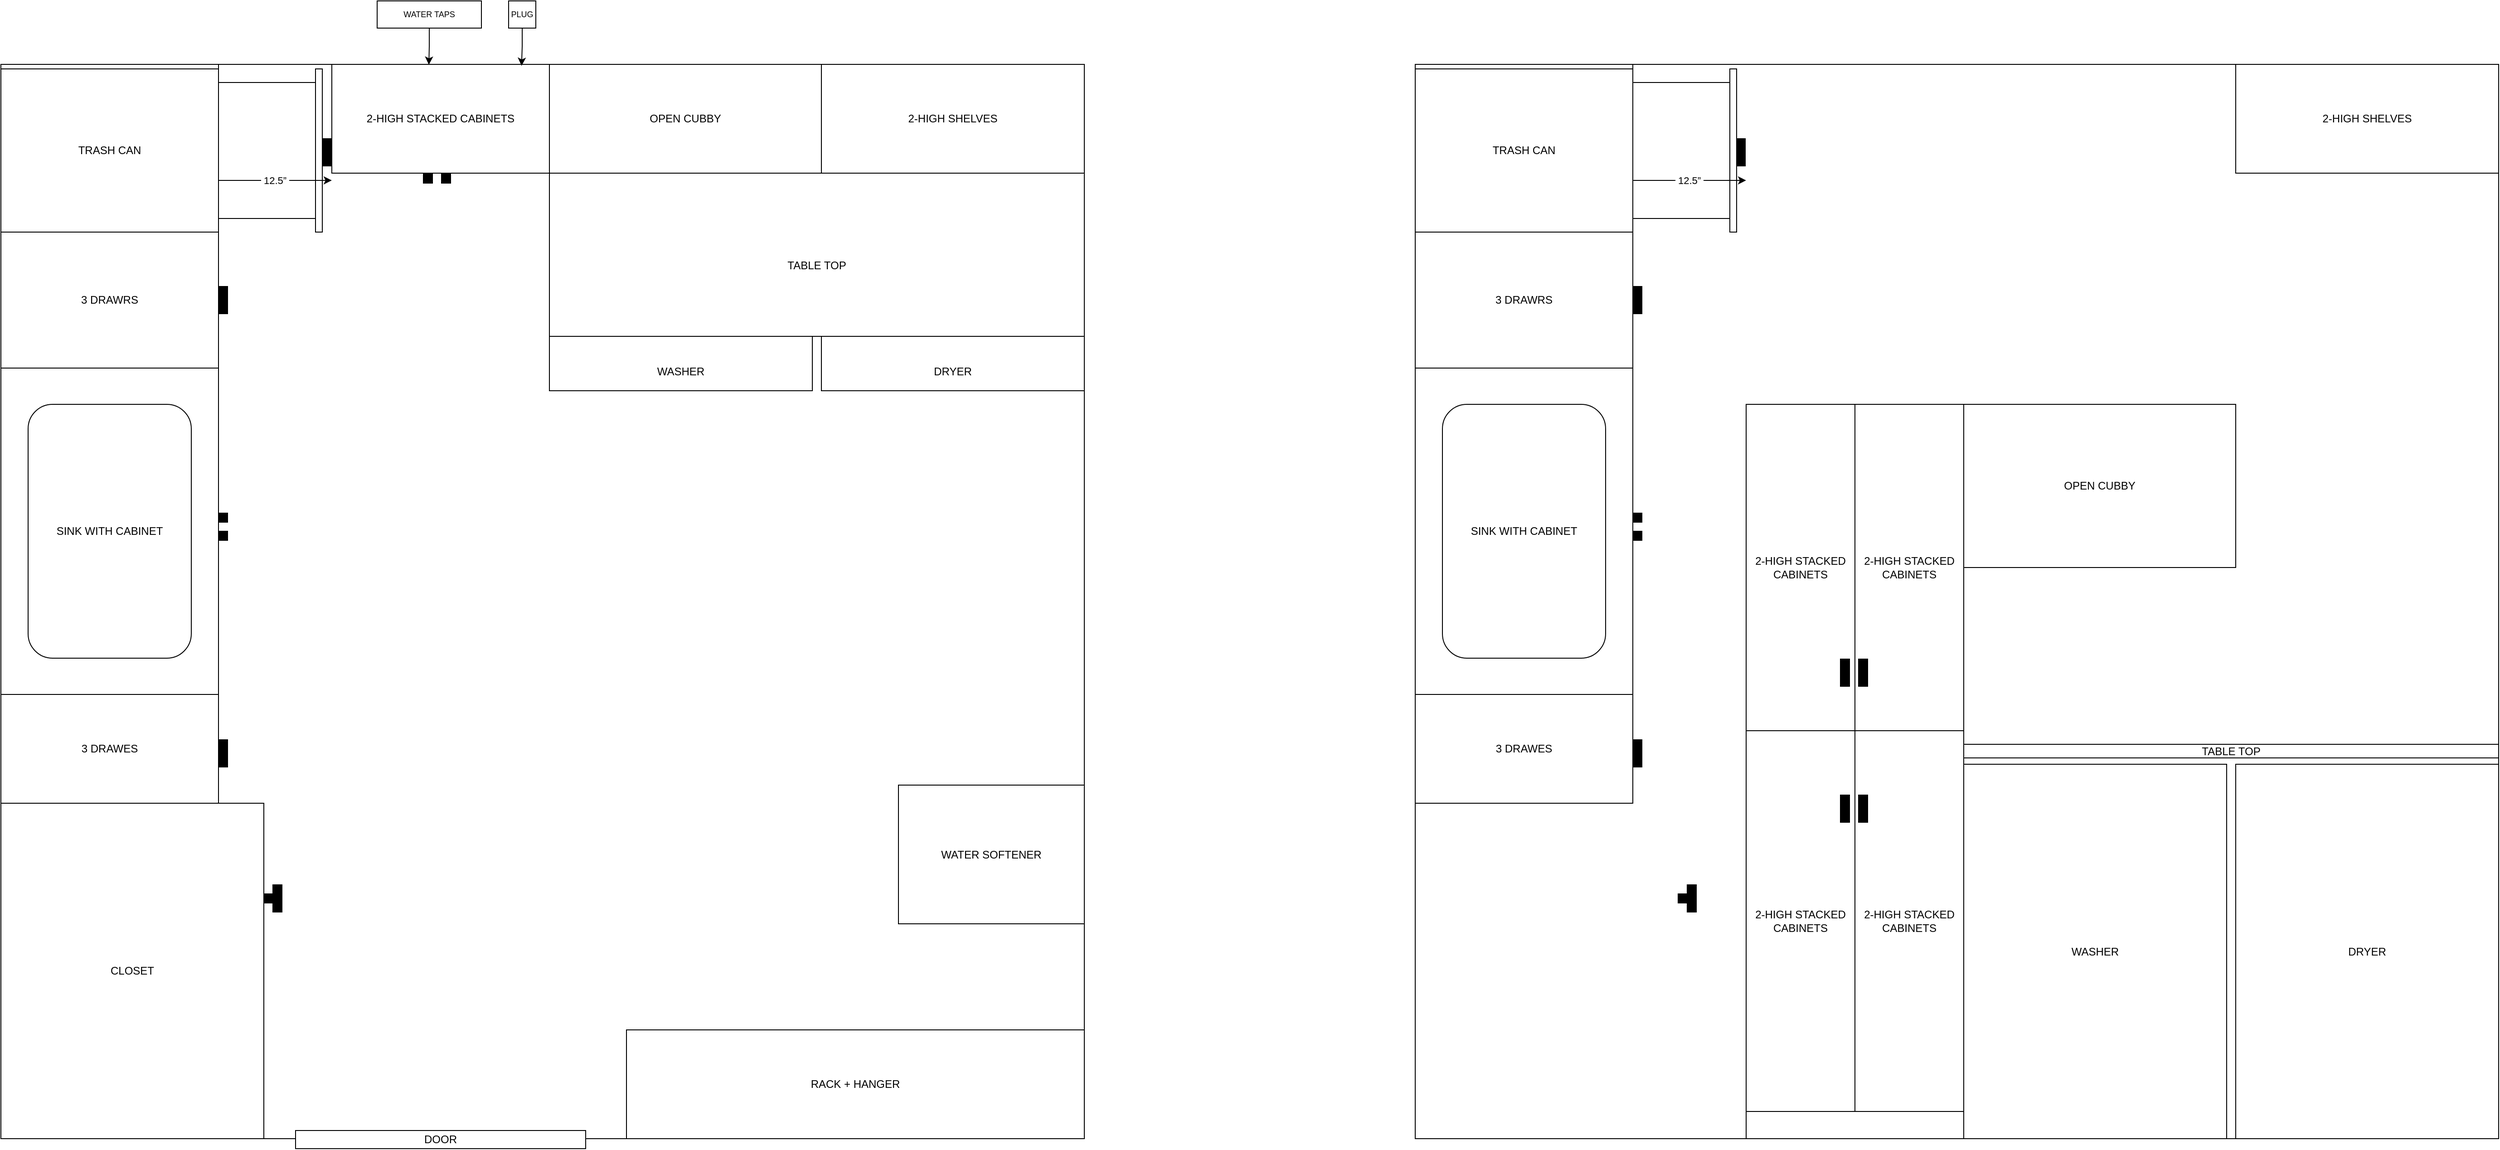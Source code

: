 <mxfile version="21.1.1" type="github">
  <diagram name="Page-1" id="13GxhxYs7X8zjZ3bTwSj">
    <mxGraphModel dx="1467" dy="1202" grid="1" gridSize="10" guides="1" tooltips="1" connect="1" arrows="1" fold="1" page="1" pageScale="1" pageWidth="850" pageHeight="1100" math="0" shadow="0">
      <root>
        <mxCell id="0" />
        <mxCell id="1" parent="0" />
        <mxCell id="7ImGc5ljzFOFd7xBkAU6-1" value="" style="rounded=0;whiteSpace=wrap;html=1;" vertex="1" parent="1">
          <mxGeometry x="120" y="115" width="1195" height="1185" as="geometry" />
        </mxCell>
        <mxCell id="7ImGc5ljzFOFd7xBkAU6-8" value="&lt;br&gt;&lt;br&gt;&lt;br&gt;&lt;br&gt;&lt;br&gt;&lt;br&gt;&lt;br&gt;&lt;br&gt;&lt;br&gt;&lt;br&gt;&lt;br&gt;&lt;br&gt;&lt;br&gt;&lt;br&gt;&lt;br&gt;&lt;br&gt;&lt;br&gt;&lt;br&gt;&lt;br&gt;&lt;br&gt;&lt;br&gt;&lt;br&gt;DRYER" style="rounded=0;whiteSpace=wrap;html=1;" vertex="1" parent="1">
          <mxGeometry x="1025" y="115" width="290" height="360" as="geometry" />
        </mxCell>
        <mxCell id="7ImGc5ljzFOFd7xBkAU6-9" value="&lt;br&gt;&lt;br&gt;&lt;br&gt;&lt;br&gt;&lt;br&gt;&lt;br&gt;&lt;br&gt;&lt;br&gt;&lt;br&gt;&lt;br&gt;&lt;br&gt;&lt;br&gt;&lt;br&gt;&lt;br&gt;&lt;br&gt;&lt;br&gt;&lt;br&gt;&lt;br&gt;&lt;br&gt;&lt;br&gt;&lt;br&gt;&lt;br&gt;WASHER" style="rounded=0;whiteSpace=wrap;html=1;" vertex="1" parent="1">
          <mxGeometry x="725" y="115" width="290" height="360" as="geometry" />
        </mxCell>
        <mxCell id="7ImGc5ljzFOFd7xBkAU6-37" value="&lt;br&gt;&lt;br&gt;&lt;br&gt;&lt;br&gt;&lt;br&gt;&lt;br&gt;&lt;br&gt;&lt;br&gt;&lt;br&gt;&lt;br&gt;TABLE TOP" style="rounded=0;whiteSpace=wrap;html=1;" vertex="1" parent="1">
          <mxGeometry x="725" y="115" width="590" height="300" as="geometry" />
        </mxCell>
        <mxCell id="7ImGc5ljzFOFd7xBkAU6-2" value="CLOSET" style="rounded=0;whiteSpace=wrap;html=1;" vertex="1" parent="1">
          <mxGeometry x="120" y="930" width="290" height="370" as="geometry" />
        </mxCell>
        <mxCell id="7ImGc5ljzFOFd7xBkAU6-3" value="" style="rounded=0;whiteSpace=wrap;html=1;" vertex="1" parent="1">
          <mxGeometry x="120" y="115" width="240" height="815" as="geometry" />
        </mxCell>
        <mxCell id="7ImGc5ljzFOFd7xBkAU6-4" value="3 DRAWRS" style="rounded=0;whiteSpace=wrap;html=1;" vertex="1" parent="1">
          <mxGeometry x="120" y="300" width="240" height="150" as="geometry" />
        </mxCell>
        <mxCell id="7ImGc5ljzFOFd7xBkAU6-5" value="3 DRAWES" style="rounded=0;whiteSpace=wrap;html=1;" vertex="1" parent="1">
          <mxGeometry x="120" y="810" width="240" height="120" as="geometry" />
        </mxCell>
        <mxCell id="7ImGc5ljzFOFd7xBkAU6-6" value="" style="rounded=0;whiteSpace=wrap;html=1;" vertex="1" parent="1">
          <mxGeometry x="120" y="450" width="240" height="360" as="geometry" />
        </mxCell>
        <mxCell id="7ImGc5ljzFOFd7xBkAU6-7" value="TRASH CAN" style="rounded=0;whiteSpace=wrap;html=1;" vertex="1" parent="1">
          <mxGeometry x="120" y="120" width="240" height="180" as="geometry" />
        </mxCell>
        <mxCell id="7ImGc5ljzFOFd7xBkAU6-11" value="2-HIGH STACKED CABINETS" style="rounded=0;whiteSpace=wrap;html=1;" vertex="1" parent="1">
          <mxGeometry x="485" y="115" width="240" height="120" as="geometry" />
        </mxCell>
        <mxCell id="7ImGc5ljzFOFd7xBkAU6-32" style="edgeStyle=orthogonalEdgeStyle;rounded=0;orthogonalLoop=1;jettySize=auto;html=1;exitX=0.5;exitY=1;exitDx=0;exitDy=0;entryX=0.872;entryY=0.013;entryDx=0;entryDy=0;entryPerimeter=0;" edge="1" parent="1" source="7ImGc5ljzFOFd7xBkAU6-12" target="7ImGc5ljzFOFd7xBkAU6-11">
          <mxGeometry relative="1" as="geometry" />
        </mxCell>
        <mxCell id="7ImGc5ljzFOFd7xBkAU6-12" value="PLUG" style="rounded=0;whiteSpace=wrap;html=1;fontSize=9;" vertex="1" parent="1">
          <mxGeometry x="680" y="45" width="30" height="30" as="geometry" />
        </mxCell>
        <mxCell id="7ImGc5ljzFOFd7xBkAU6-31" style="edgeStyle=orthogonalEdgeStyle;rounded=0;orthogonalLoop=1;jettySize=auto;html=1;exitX=0.5;exitY=1;exitDx=0;exitDy=0;entryX=0.446;entryY=0.003;entryDx=0;entryDy=0;entryPerimeter=0;" edge="1" parent="1" source="7ImGc5ljzFOFd7xBkAU6-14" target="7ImGc5ljzFOFd7xBkAU6-11">
          <mxGeometry relative="1" as="geometry" />
        </mxCell>
        <mxCell id="7ImGc5ljzFOFd7xBkAU6-14" value="WATER TAPS" style="rounded=0;whiteSpace=wrap;html=1;fontSize=9;" vertex="1" parent="1">
          <mxGeometry x="535" y="45" width="115" height="30" as="geometry" />
        </mxCell>
        <mxCell id="7ImGc5ljzFOFd7xBkAU6-17" value="" style="rounded=0;whiteSpace=wrap;html=1;fillColor=#000000;" vertex="1" parent="1">
          <mxGeometry x="474" y="197" width="10" height="30" as="geometry" />
        </mxCell>
        <mxCell id="7ImGc5ljzFOFd7xBkAU6-18" value="" style="rounded=0;whiteSpace=wrap;html=1;" vertex="1" parent="1">
          <mxGeometry x="360" y="135" width="107.5" height="150" as="geometry" />
        </mxCell>
        <mxCell id="7ImGc5ljzFOFd7xBkAU6-23" value="OPEN CUBBY" style="rounded=0;whiteSpace=wrap;html=1;" vertex="1" parent="1">
          <mxGeometry x="725" y="115" width="300" height="120" as="geometry" />
        </mxCell>
        <mxCell id="7ImGc5ljzFOFd7xBkAU6-24" value="2-HIGH SHELVES" style="rounded=0;whiteSpace=wrap;html=1;" vertex="1" parent="1">
          <mxGeometry x="1025" y="115" width="290" height="120" as="geometry" />
        </mxCell>
        <mxCell id="7ImGc5ljzFOFd7xBkAU6-25" value="" style="rounded=0;whiteSpace=wrap;html=1;" vertex="1" parent="1">
          <mxGeometry x="467" y="120" width="7.5" height="180" as="geometry" />
        </mxCell>
        <mxCell id="7ImGc5ljzFOFd7xBkAU6-22" value="&amp;nbsp;12.5”&amp;nbsp;" style="endArrow=classic;html=1;rounded=0;entryX=0.318;entryY=0.108;entryDx=0;entryDy=0;entryPerimeter=0;" edge="1" parent="1">
          <mxGeometry x="0.001" width="50" height="50" relative="1" as="geometry">
            <mxPoint x="360" y="243" as="sourcePoint" />
            <mxPoint x="485" y="242.98" as="targetPoint" />
            <Array as="points">
              <mxPoint x="391" y="243" />
            </Array>
            <mxPoint as="offset" />
          </mxGeometry>
        </mxCell>
        <mxCell id="7ImGc5ljzFOFd7xBkAU6-26" value="" style="rounded=0;whiteSpace=wrap;html=1;fillColor=#000000;" vertex="1" parent="1">
          <mxGeometry x="360" y="360" width="10" height="30" as="geometry" />
        </mxCell>
        <mxCell id="7ImGc5ljzFOFd7xBkAU6-27" value="" style="rounded=0;whiteSpace=wrap;html=1;fillColor=#000000;" vertex="1" parent="1">
          <mxGeometry x="360" y="860" width="10" height="30" as="geometry" />
        </mxCell>
        <mxCell id="7ImGc5ljzFOFd7xBkAU6-28" value="" style="rounded=0;whiteSpace=wrap;html=1;fillColor=#000000;" vertex="1" parent="1">
          <mxGeometry x="360" y="610" width="10" height="10" as="geometry" />
        </mxCell>
        <mxCell id="7ImGc5ljzFOFd7xBkAU6-29" value="" style="rounded=0;whiteSpace=wrap;html=1;fillColor=#000000;" vertex="1" parent="1">
          <mxGeometry x="360" y="630" width="10" height="10" as="geometry" />
        </mxCell>
        <mxCell id="7ImGc5ljzFOFd7xBkAU6-30" value="SINK WITH CABINET" style="rounded=1;whiteSpace=wrap;html=1;" vertex="1" parent="1">
          <mxGeometry x="150" y="490" width="180" height="280" as="geometry" />
        </mxCell>
        <mxCell id="7ImGc5ljzFOFd7xBkAU6-33" value="" style="rounded=0;whiteSpace=wrap;html=1;fillColor=#000000;" vertex="1" parent="1">
          <mxGeometry x="586" y="236" width="10" height="10" as="geometry" />
        </mxCell>
        <mxCell id="7ImGc5ljzFOFd7xBkAU6-34" value="" style="rounded=0;whiteSpace=wrap;html=1;fillColor=#000000;" vertex="1" parent="1">
          <mxGeometry x="606" y="236" width="10" height="10" as="geometry" />
        </mxCell>
        <mxCell id="7ImGc5ljzFOFd7xBkAU6-35" value="RACK + HANGER" style="rounded=0;whiteSpace=wrap;html=1;" vertex="1" parent="1">
          <mxGeometry x="810" y="1180" width="505" height="120" as="geometry" />
        </mxCell>
        <mxCell id="7ImGc5ljzFOFd7xBkAU6-36" value="DOOR" style="rounded=0;whiteSpace=wrap;html=1;" vertex="1" parent="1">
          <mxGeometry x="445" y="1291" width="320" height="20" as="geometry" />
        </mxCell>
        <mxCell id="7ImGc5ljzFOFd7xBkAU6-38" value="WATER SOFTENER" style="rounded=0;whiteSpace=wrap;html=1;" vertex="1" parent="1">
          <mxGeometry x="1110" y="910" width="205" height="153" as="geometry" />
        </mxCell>
        <mxCell id="7ImGc5ljzFOFd7xBkAU6-39" value="" style="rounded=0;whiteSpace=wrap;html=1;fillColor=#000000;" vertex="1" parent="1">
          <mxGeometry x="410" y="1030" width="10" height="10" as="geometry" />
        </mxCell>
        <mxCell id="7ImGc5ljzFOFd7xBkAU6-40" value="" style="rounded=0;whiteSpace=wrap;html=1;fillColor=#000000;" vertex="1" parent="1">
          <mxGeometry x="420" y="1020" width="10" height="30" as="geometry" />
        </mxCell>
        <mxCell id="7ImGc5ljzFOFd7xBkAU6-41" value="" style="rounded=0;whiteSpace=wrap;html=1;" vertex="1" parent="1">
          <mxGeometry x="1680" y="115" width="1195" height="1185" as="geometry" />
        </mxCell>
        <mxCell id="7ImGc5ljzFOFd7xBkAU6-42" value="DRYER" style="rounded=0;whiteSpace=wrap;html=1;" vertex="1" parent="1">
          <mxGeometry x="2585" y="887" width="290" height="413" as="geometry" />
        </mxCell>
        <mxCell id="7ImGc5ljzFOFd7xBkAU6-43" value="WASHER" style="rounded=0;whiteSpace=wrap;html=1;" vertex="1" parent="1">
          <mxGeometry x="2285" y="887" width="290" height="413" as="geometry" />
        </mxCell>
        <mxCell id="7ImGc5ljzFOFd7xBkAU6-44" value="TABLE TOP" style="rounded=0;whiteSpace=wrap;html=1;" vertex="1" parent="1">
          <mxGeometry x="2285" y="865" width="590" height="15" as="geometry" />
        </mxCell>
        <mxCell id="7ImGc5ljzFOFd7xBkAU6-46" value="" style="rounded=0;whiteSpace=wrap;html=1;" vertex="1" parent="1">
          <mxGeometry x="1680" y="115" width="240" height="815" as="geometry" />
        </mxCell>
        <mxCell id="7ImGc5ljzFOFd7xBkAU6-47" value="3 DRAWRS" style="rounded=0;whiteSpace=wrap;html=1;" vertex="1" parent="1">
          <mxGeometry x="1680" y="300" width="240" height="150" as="geometry" />
        </mxCell>
        <mxCell id="7ImGc5ljzFOFd7xBkAU6-48" value="3 DRAWES" style="rounded=0;whiteSpace=wrap;html=1;" vertex="1" parent="1">
          <mxGeometry x="1680" y="810" width="240" height="120" as="geometry" />
        </mxCell>
        <mxCell id="7ImGc5ljzFOFd7xBkAU6-49" value="" style="rounded=0;whiteSpace=wrap;html=1;" vertex="1" parent="1">
          <mxGeometry x="1680" y="450" width="240" height="360" as="geometry" />
        </mxCell>
        <mxCell id="7ImGc5ljzFOFd7xBkAU6-50" value="TRASH CAN" style="rounded=0;whiteSpace=wrap;html=1;" vertex="1" parent="1">
          <mxGeometry x="1680" y="120" width="240" height="180" as="geometry" />
        </mxCell>
        <mxCell id="7ImGc5ljzFOFd7xBkAU6-51" value="2-HIGH STACKED CABINETS" style="rounded=0;whiteSpace=wrap;html=1;" vertex="1" parent="1">
          <mxGeometry x="2045" y="850" width="120" height="420" as="geometry" />
        </mxCell>
        <mxCell id="7ImGc5ljzFOFd7xBkAU6-56" value="" style="rounded=0;whiteSpace=wrap;html=1;fillColor=#000000;" vertex="1" parent="1">
          <mxGeometry x="2034" y="197" width="10" height="30" as="geometry" />
        </mxCell>
        <mxCell id="7ImGc5ljzFOFd7xBkAU6-57" value="" style="rounded=0;whiteSpace=wrap;html=1;" vertex="1" parent="1">
          <mxGeometry x="1920" y="135" width="107.5" height="150" as="geometry" />
        </mxCell>
        <mxCell id="7ImGc5ljzFOFd7xBkAU6-58" value="OPEN CUBBY" style="rounded=0;whiteSpace=wrap;html=1;" vertex="1" parent="1">
          <mxGeometry x="2285" y="490" width="300" height="180" as="geometry" />
        </mxCell>
        <mxCell id="7ImGc5ljzFOFd7xBkAU6-59" value="2-HIGH SHELVES" style="rounded=0;whiteSpace=wrap;html=1;" vertex="1" parent="1">
          <mxGeometry x="2585" y="115" width="290" height="120" as="geometry" />
        </mxCell>
        <mxCell id="7ImGc5ljzFOFd7xBkAU6-60" value="" style="rounded=0;whiteSpace=wrap;html=1;" vertex="1" parent="1">
          <mxGeometry x="2027" y="120" width="7.5" height="180" as="geometry" />
        </mxCell>
        <mxCell id="7ImGc5ljzFOFd7xBkAU6-61" value="&amp;nbsp;12.5”&amp;nbsp;" style="endArrow=classic;html=1;rounded=0;entryX=0.318;entryY=0.108;entryDx=0;entryDy=0;entryPerimeter=0;" edge="1" parent="1">
          <mxGeometry x="0.001" width="50" height="50" relative="1" as="geometry">
            <mxPoint x="1920" y="243" as="sourcePoint" />
            <mxPoint x="2045" y="242.98" as="targetPoint" />
            <Array as="points">
              <mxPoint x="1951" y="243" />
            </Array>
            <mxPoint as="offset" />
          </mxGeometry>
        </mxCell>
        <mxCell id="7ImGc5ljzFOFd7xBkAU6-62" value="" style="rounded=0;whiteSpace=wrap;html=1;fillColor=#000000;" vertex="1" parent="1">
          <mxGeometry x="1920" y="360" width="10" height="30" as="geometry" />
        </mxCell>
        <mxCell id="7ImGc5ljzFOFd7xBkAU6-63" value="" style="rounded=0;whiteSpace=wrap;html=1;fillColor=#000000;" vertex="1" parent="1">
          <mxGeometry x="1920" y="860" width="10" height="30" as="geometry" />
        </mxCell>
        <mxCell id="7ImGc5ljzFOFd7xBkAU6-64" value="" style="rounded=0;whiteSpace=wrap;html=1;fillColor=#000000;" vertex="1" parent="1">
          <mxGeometry x="1920" y="610" width="10" height="10" as="geometry" />
        </mxCell>
        <mxCell id="7ImGc5ljzFOFd7xBkAU6-65" value="" style="rounded=0;whiteSpace=wrap;html=1;fillColor=#000000;" vertex="1" parent="1">
          <mxGeometry x="1920" y="630" width="10" height="10" as="geometry" />
        </mxCell>
        <mxCell id="7ImGc5ljzFOFd7xBkAU6-66" value="SINK WITH CABINET" style="rounded=1;whiteSpace=wrap;html=1;" vertex="1" parent="1">
          <mxGeometry x="1710" y="490" width="180" height="280" as="geometry" />
        </mxCell>
        <mxCell id="7ImGc5ljzFOFd7xBkAU6-72" value="" style="rounded=0;whiteSpace=wrap;html=1;fillColor=#000000;" vertex="1" parent="1">
          <mxGeometry x="1970" y="1030" width="10" height="10" as="geometry" />
        </mxCell>
        <mxCell id="7ImGc5ljzFOFd7xBkAU6-73" value="" style="rounded=0;whiteSpace=wrap;html=1;fillColor=#000000;" vertex="1" parent="1">
          <mxGeometry x="1980" y="1020" width="10" height="30" as="geometry" />
        </mxCell>
        <mxCell id="7ImGc5ljzFOFd7xBkAU6-74" value="2-HIGH STACKED CABINETS" style="rounded=0;whiteSpace=wrap;html=1;" vertex="1" parent="1">
          <mxGeometry x="2045" y="490" width="120" height="360" as="geometry" />
        </mxCell>
        <mxCell id="7ImGc5ljzFOFd7xBkAU6-75" value="2-HIGH STACKED CABINETS" style="rounded=0;whiteSpace=wrap;html=1;" vertex="1" parent="1">
          <mxGeometry x="2165" y="850" width="120" height="420" as="geometry" />
        </mxCell>
        <mxCell id="7ImGc5ljzFOFd7xBkAU6-76" value="2-HIGH STACKED CABINETS" style="rounded=0;whiteSpace=wrap;html=1;" vertex="1" parent="1">
          <mxGeometry x="2165" y="490" width="120" height="360" as="geometry" />
        </mxCell>
        <mxCell id="7ImGc5ljzFOFd7xBkAU6-77" value="" style="rounded=0;whiteSpace=wrap;html=1;" vertex="1" parent="1">
          <mxGeometry x="2045" y="1270" width="240" height="30" as="geometry" />
        </mxCell>
        <mxCell id="7ImGc5ljzFOFd7xBkAU6-67" value="" style="rounded=0;whiteSpace=wrap;html=1;fillColor=#000000;" vertex="1" parent="1">
          <mxGeometry x="2149" y="771" width="10" height="30" as="geometry" />
        </mxCell>
        <mxCell id="7ImGc5ljzFOFd7xBkAU6-68" value="" style="rounded=0;whiteSpace=wrap;html=1;fillColor=#000000;" vertex="1" parent="1">
          <mxGeometry x="2169" y="771" width="10" height="30" as="geometry" />
        </mxCell>
        <mxCell id="7ImGc5ljzFOFd7xBkAU6-78" value="" style="rounded=0;whiteSpace=wrap;html=1;fillColor=#000000;" vertex="1" parent="1">
          <mxGeometry x="2149" y="921" width="10" height="30" as="geometry" />
        </mxCell>
        <mxCell id="7ImGc5ljzFOFd7xBkAU6-79" value="" style="rounded=0;whiteSpace=wrap;html=1;fillColor=#000000;" vertex="1" parent="1">
          <mxGeometry x="2169" y="921" width="10" height="30" as="geometry" />
        </mxCell>
      </root>
    </mxGraphModel>
  </diagram>
</mxfile>
